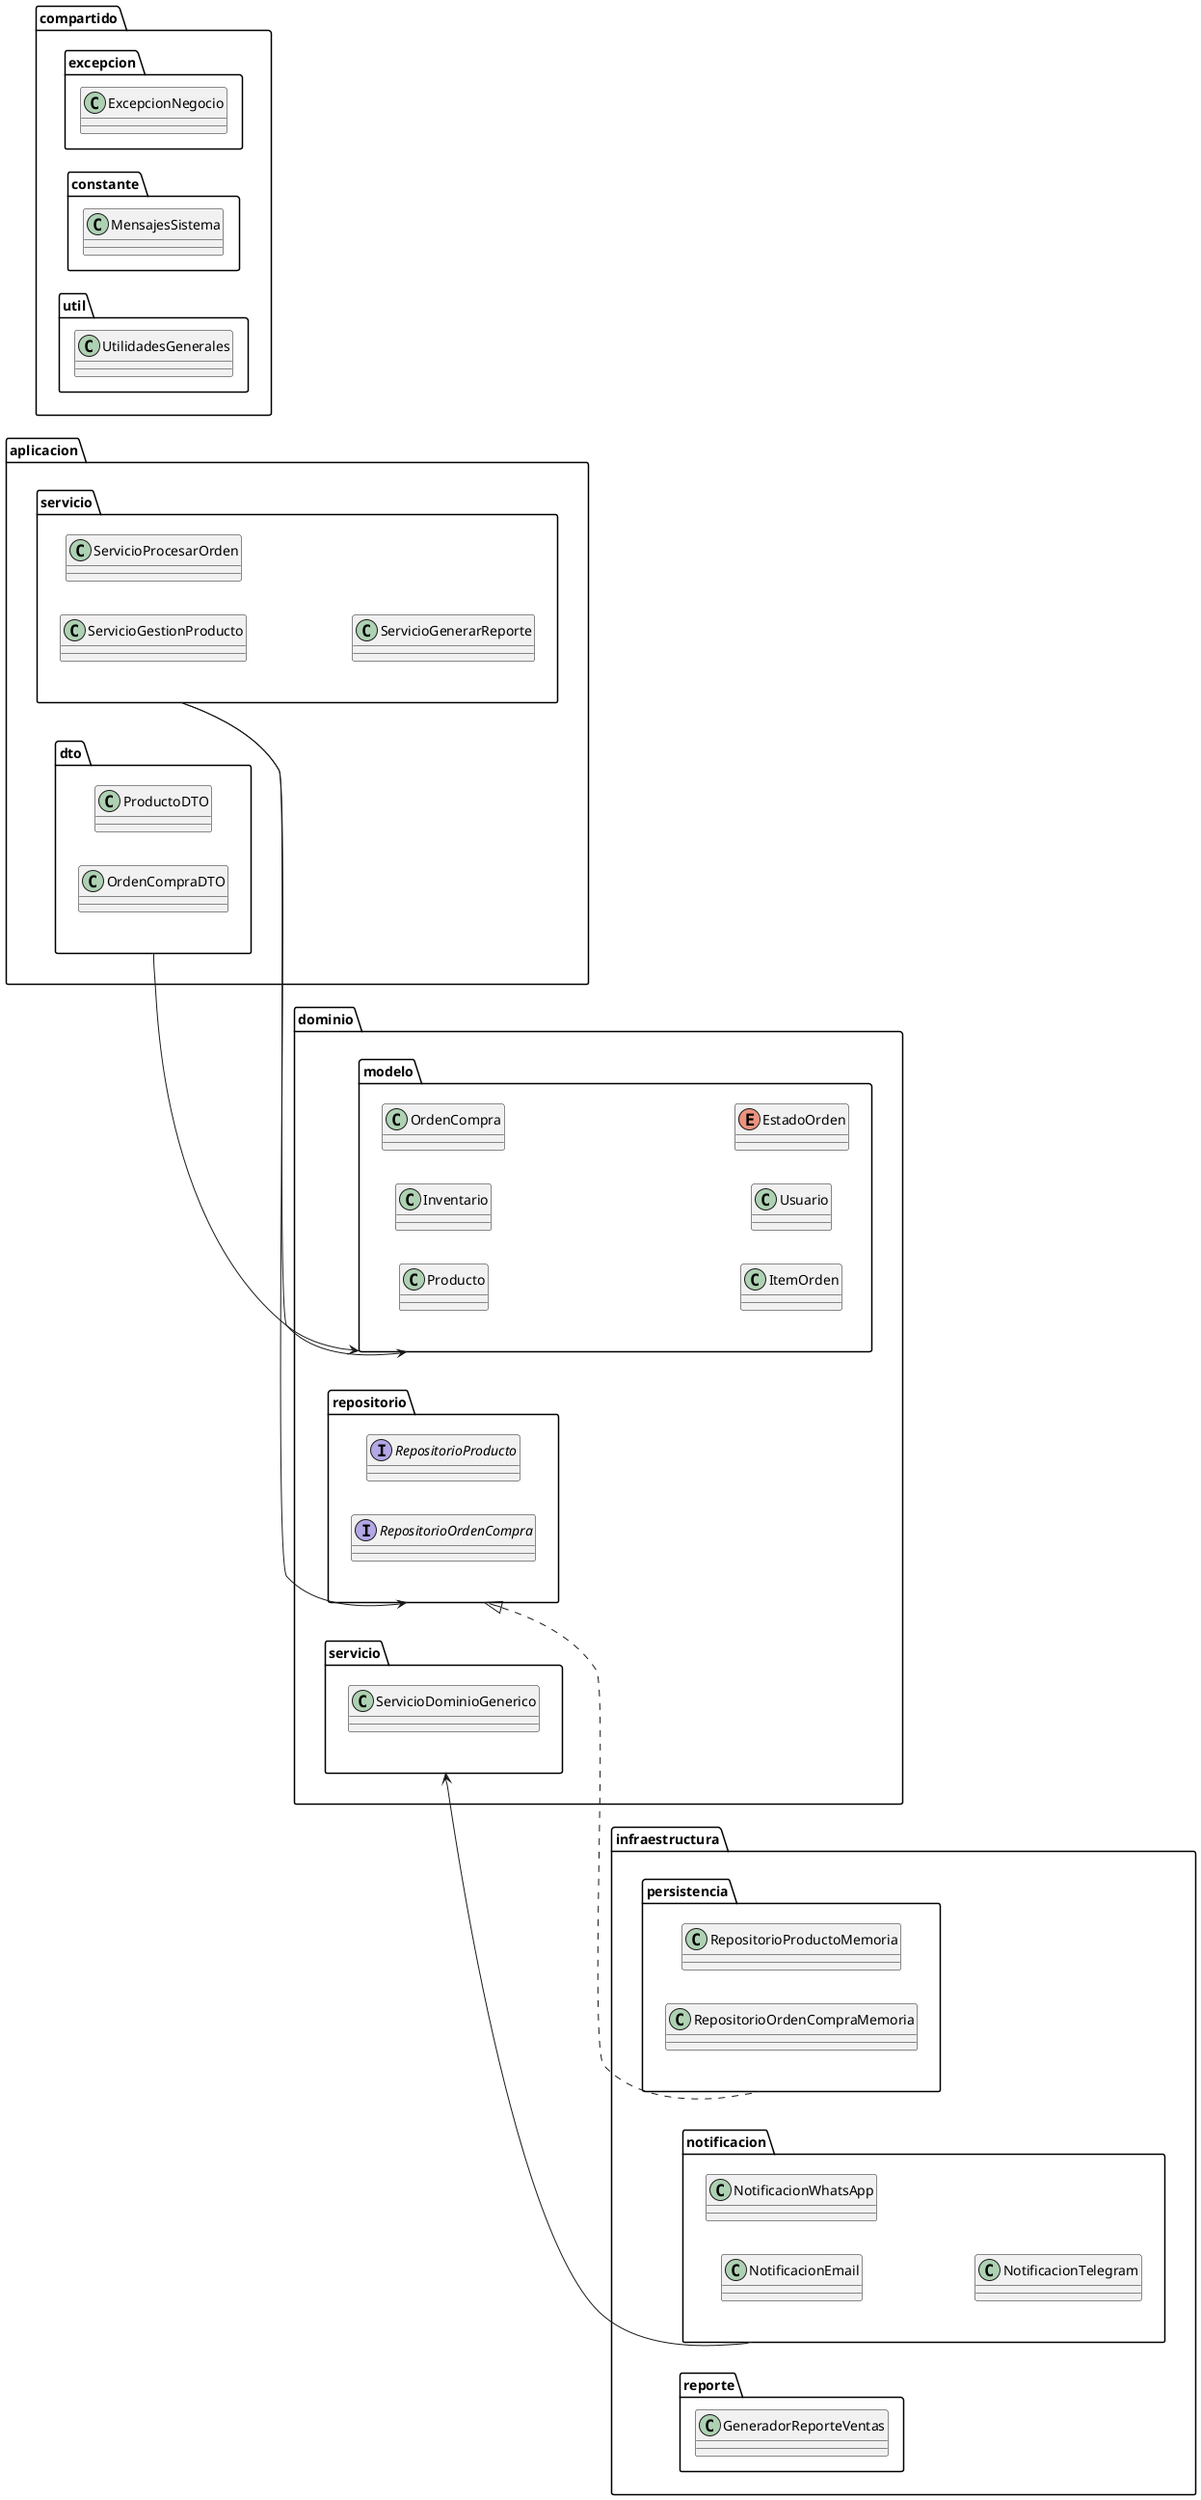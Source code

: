 @startuml
left to right direction

package dominio {
    package modelo {
        class Producto
        class Inventario
        class OrdenCompra
        class ItemOrden
        class Usuario
        enum EstadoOrden
    }
    package repositorio {
        interface RepositorioProducto
        interface RepositorioOrdenCompra
    }
    package servicio {
        class ServicioDominioGenerico
    }
}

package aplicacion {
    package servicio {
        class ServicioGestionProducto
        class ServicioProcesarOrden
        class ServicioGenerarReporte
    }
    package dto {
        class ProductoDTO
        class OrdenCompraDTO
    }
}

package infraestructura {
    package persistencia {
        class RepositorioProductoMemoria
        class RepositorioOrdenCompraMemoria
    }
    package notificacion {
        class NotificacionEmail
        class NotificacionWhatsApp
        class NotificacionTelegram
    }
    package reporte {
        class GeneradorReporteVentas
    }
}

package compartido {
    package excepcion {
        class ExcepcionNegocio
    }
    package constante {
        class MensajesSistema
    }
    package util {
        class UtilidadesGenerales
    }
}

dominio.repositorio <|.. infraestructura.persistencia
aplicacion.servicio --> dominio.repositorio
aplicacion.servicio --> dominio.modelo
infraestructura.notificacion --> dominio.servicio
aplicacion.dto --> dominio.modelo

@enduml
